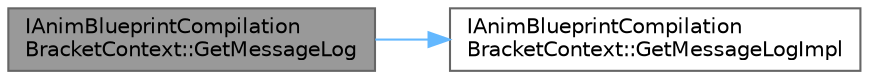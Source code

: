 digraph "IAnimBlueprintCompilationBracketContext::GetMessageLog"
{
 // INTERACTIVE_SVG=YES
 // LATEX_PDF_SIZE
  bgcolor="transparent";
  edge [fontname=Helvetica,fontsize=10,labelfontname=Helvetica,labelfontsize=10];
  node [fontname=Helvetica,fontsize=10,shape=box,height=0.2,width=0.4];
  rankdir="LR";
  Node1 [id="Node000001",label="IAnimBlueprintCompilation\lBracketContext::GetMessageLog",height=0.2,width=0.4,color="gray40", fillcolor="grey60", style="filled", fontcolor="black",tooltip=" "];
  Node1 -> Node2 [id="edge1_Node000001_Node000002",color="steelblue1",style="solid",tooltip=" "];
  Node2 [id="Node000002",label="IAnimBlueprintCompilation\lBracketContext::GetMessageLogImpl",height=0.2,width=0.4,color="grey40", fillcolor="white", style="filled",URL="$d2/d1c/classIAnimBlueprintCompilationBracketContext.html#a101c265cc2020bf7e37012647a380959",tooltip=" "];
}
